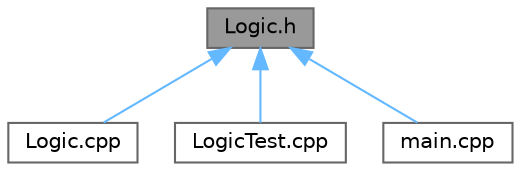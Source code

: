 digraph "Logic.h"
{
 // LATEX_PDF_SIZE
  bgcolor="transparent";
  edge [fontname=Helvetica,fontsize=10,labelfontname=Helvetica,labelfontsize=10];
  node [fontname=Helvetica,fontsize=10,shape=box,height=0.2,width=0.4];
  Node1 [id="Node000001",label="Logic.h",height=0.2,width=0.4,color="gray40", fillcolor="grey60", style="filled", fontcolor="black",tooltip="A helper class for main.cpp Handles task such as displaying menu, converting of data types,..."];
  Node1 -> Node2 [id="edge1_Node000001_Node000002",dir="back",color="steelblue1",style="solid",tooltip=" "];
  Node2 [id="Node000002",label="Logic.cpp",height=0.2,width=0.4,color="grey40", fillcolor="white", style="filled",URL="$_logic_8cpp.html",tooltip="cpp file for Logic.h"];
  Node1 -> Node3 [id="edge2_Node000001_Node000003",dir="back",color="steelblue1",style="solid",tooltip=" "];
  Node3 [id="Node000003",label="LogicTest.cpp",height=0.2,width=0.4,color="grey40", fillcolor="white", style="filled",URL="$_logic_test_8cpp.html",tooltip="Unit Test for Logic class."];
  Node1 -> Node4 [id="edge3_Node000001_Node000004",dir="back",color="steelblue1",style="solid",tooltip=" "];
  Node4 [id="Node000004",label="main.cpp",height=0.2,width=0.4,color="grey40", fillcolor="white", style="filled",URL="$main_8cpp.html",tooltip="Controls the cin and cout of the program, the logic of the program."];
}
